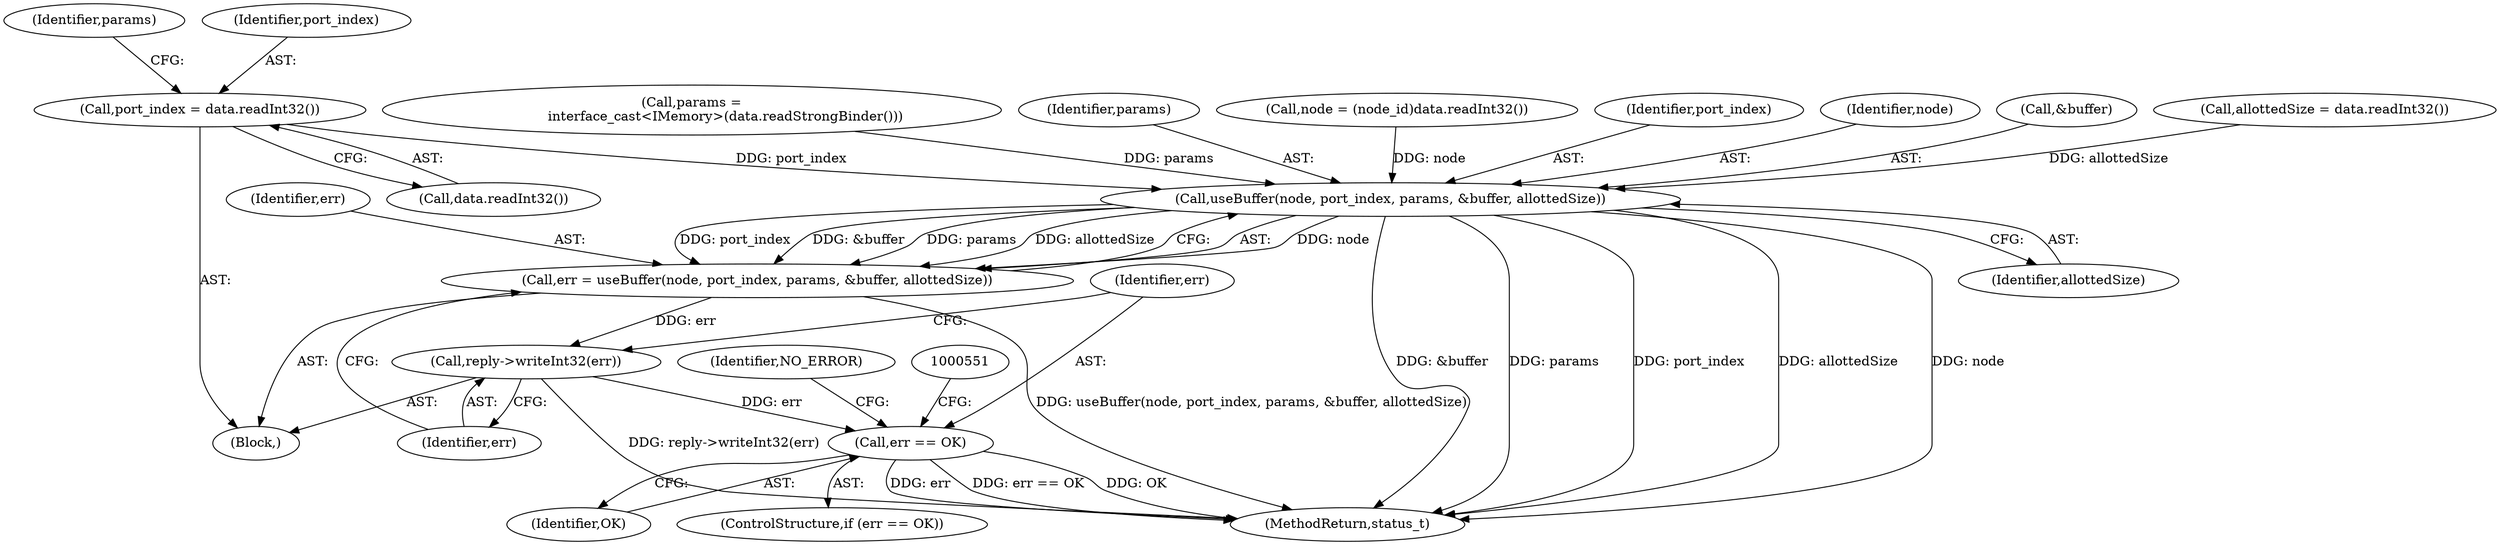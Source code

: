 digraph "0_Android_295c883fe3105b19bcd0f9e07d54c6b589fc5bff@API" {
"1000516" [label="(Call,port_index = data.readInt32())"];
"1000535" [label="(Call,useBuffer(node, port_index, params, &buffer, allottedSize))"];
"1000533" [label="(Call,err = useBuffer(node, port_index, params, &buffer, allottedSize))"];
"1000542" [label="(Call,reply->writeInt32(err))"];
"1000545" [label="(Call,err == OK)"];
"1001214" [label="(MethodReturn,status_t)"];
"1000528" [label="(Call,allottedSize = data.readInt32())"];
"1000533" [label="(Call,err = useBuffer(node, port_index, params, &buffer, allottedSize))"];
"1000516" [label="(Call,port_index = data.readInt32())"];
"1000504" [label="(Block,)"];
"1000542" [label="(Call,reply->writeInt32(err))"];
"1000520" [label="(Call,params =\n                interface_cast<IMemory>(data.readStrongBinder()))"];
"1000518" [label="(Call,data.readInt32())"];
"1000538" [label="(Identifier,params)"];
"1000543" [label="(Identifier,err)"];
"1000521" [label="(Identifier,params)"];
"1000541" [label="(Identifier,allottedSize)"];
"1000544" [label="(ControlStructure,if (err == OK))"];
"1000510" [label="(Call,node = (node_id)data.readInt32())"];
"1000517" [label="(Identifier,port_index)"];
"1000537" [label="(Identifier,port_index)"];
"1000545" [label="(Call,err == OK)"];
"1000546" [label="(Identifier,err)"];
"1000536" [label="(Identifier,node)"];
"1000535" [label="(Call,useBuffer(node, port_index, params, &buffer, allottedSize))"];
"1000534" [label="(Identifier,err)"];
"1000554" [label="(Identifier,NO_ERROR)"];
"1000547" [label="(Identifier,OK)"];
"1000539" [label="(Call,&buffer)"];
"1000516" -> "1000504"  [label="AST: "];
"1000516" -> "1000518"  [label="CFG: "];
"1000517" -> "1000516"  [label="AST: "];
"1000518" -> "1000516"  [label="AST: "];
"1000521" -> "1000516"  [label="CFG: "];
"1000516" -> "1000535"  [label="DDG: port_index"];
"1000535" -> "1000533"  [label="AST: "];
"1000535" -> "1000541"  [label="CFG: "];
"1000536" -> "1000535"  [label="AST: "];
"1000537" -> "1000535"  [label="AST: "];
"1000538" -> "1000535"  [label="AST: "];
"1000539" -> "1000535"  [label="AST: "];
"1000541" -> "1000535"  [label="AST: "];
"1000533" -> "1000535"  [label="CFG: "];
"1000535" -> "1001214"  [label="DDG: node"];
"1000535" -> "1001214"  [label="DDG: &buffer"];
"1000535" -> "1001214"  [label="DDG: params"];
"1000535" -> "1001214"  [label="DDG: port_index"];
"1000535" -> "1001214"  [label="DDG: allottedSize"];
"1000535" -> "1000533"  [label="DDG: node"];
"1000535" -> "1000533"  [label="DDG: port_index"];
"1000535" -> "1000533"  [label="DDG: &buffer"];
"1000535" -> "1000533"  [label="DDG: params"];
"1000535" -> "1000533"  [label="DDG: allottedSize"];
"1000510" -> "1000535"  [label="DDG: node"];
"1000520" -> "1000535"  [label="DDG: params"];
"1000528" -> "1000535"  [label="DDG: allottedSize"];
"1000533" -> "1000504"  [label="AST: "];
"1000534" -> "1000533"  [label="AST: "];
"1000543" -> "1000533"  [label="CFG: "];
"1000533" -> "1001214"  [label="DDG: useBuffer(node, port_index, params, &buffer, allottedSize)"];
"1000533" -> "1000542"  [label="DDG: err"];
"1000542" -> "1000504"  [label="AST: "];
"1000542" -> "1000543"  [label="CFG: "];
"1000543" -> "1000542"  [label="AST: "];
"1000546" -> "1000542"  [label="CFG: "];
"1000542" -> "1001214"  [label="DDG: reply->writeInt32(err)"];
"1000542" -> "1000545"  [label="DDG: err"];
"1000545" -> "1000544"  [label="AST: "];
"1000545" -> "1000547"  [label="CFG: "];
"1000546" -> "1000545"  [label="AST: "];
"1000547" -> "1000545"  [label="AST: "];
"1000551" -> "1000545"  [label="CFG: "];
"1000554" -> "1000545"  [label="CFG: "];
"1000545" -> "1001214"  [label="DDG: err"];
"1000545" -> "1001214"  [label="DDG: err == OK"];
"1000545" -> "1001214"  [label="DDG: OK"];
}
